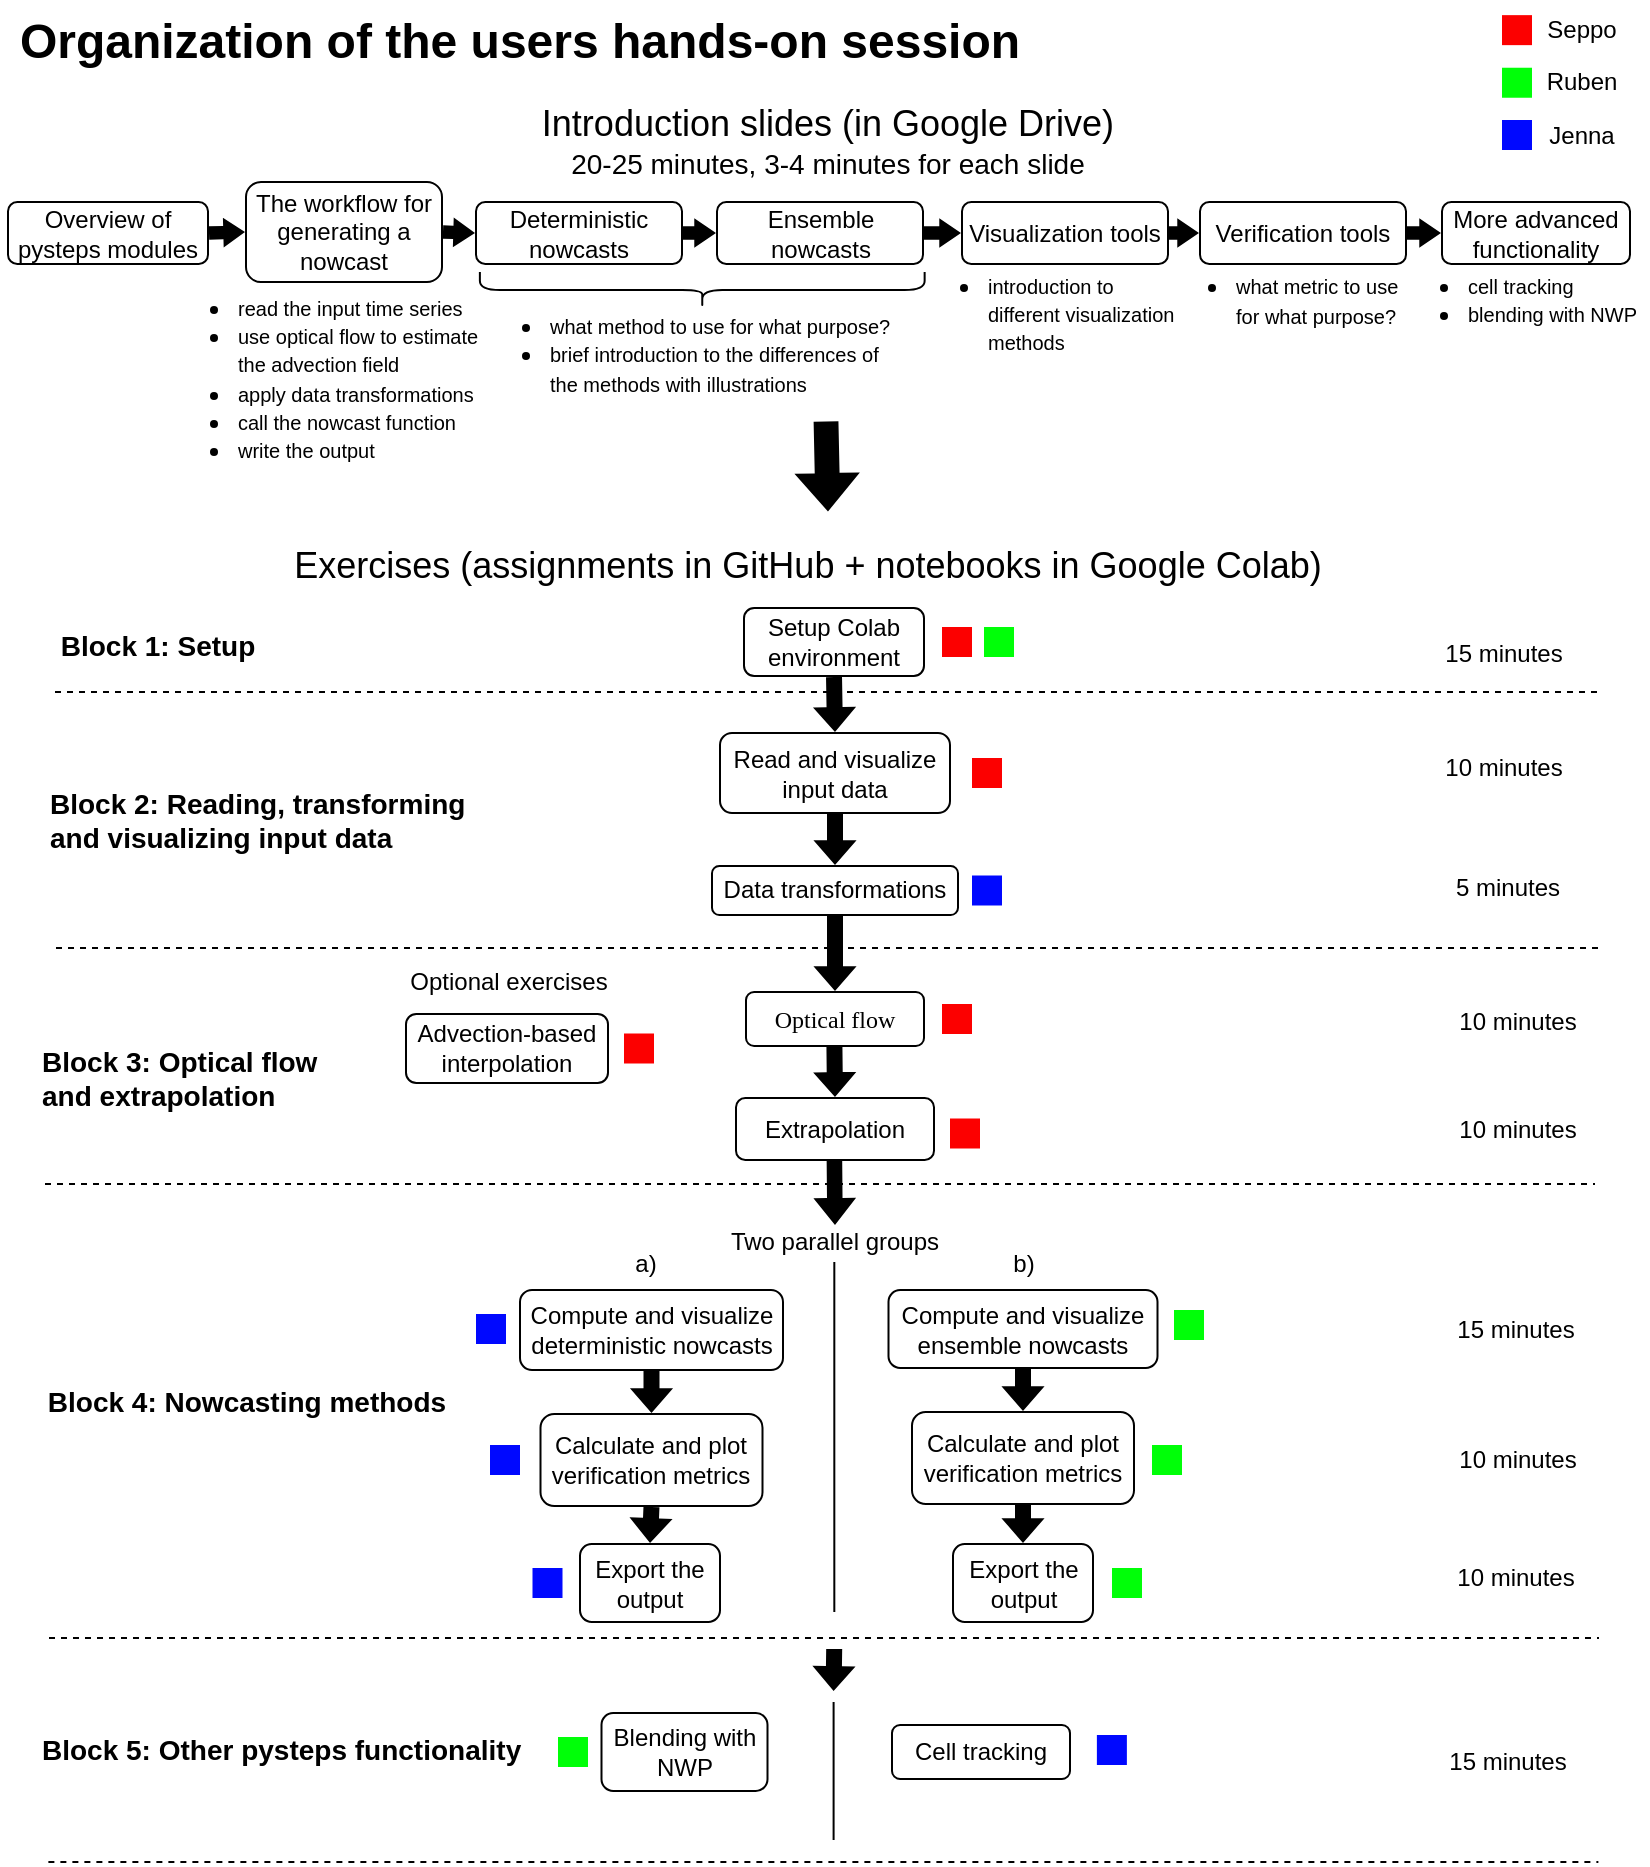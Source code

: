 <mxfile version="20.2.2" type="github">
  <diagram id="2dL3of6dWHD_wACcAEE4" name="Page-1">
    <mxGraphModel dx="1292" dy="723" grid="0" gridSize="10" guides="1" tooltips="1" connect="1" arrows="1" fold="1" page="1" pageScale="1" pageWidth="827" pageHeight="1169" math="0" shadow="0">
      <root>
        <mxCell id="0" />
        <mxCell id="1" parent="0" />
        <mxCell id="Orm7u1N182ISBqQRKi2e-1" value="&lt;font face=&quot;Arial&quot;&gt;Read and visualize input data&lt;/font&gt;" style="rounded=1;whiteSpace=wrap;html=1;" parent="1" vertex="1">
          <mxGeometry x="360" y="366.5" width="115" height="40" as="geometry" />
        </mxCell>
        <mxCell id="Orm7u1N182ISBqQRKi2e-2" value="&lt;font face=&quot;Arial&quot;&gt;Setup Colab environment&lt;/font&gt;" style="rounded=1;whiteSpace=wrap;html=1;" parent="1" vertex="1">
          <mxGeometry x="372" y="304" width="90" height="34" as="geometry" />
        </mxCell>
        <mxCell id="Orm7u1N182ISBqQRKi2e-3" value="&lt;font face=&quot;Verdana&quot;&gt;Optical flow&lt;/font&gt;" style="rounded=1;whiteSpace=wrap;html=1;" parent="1" vertex="1">
          <mxGeometry x="373" y="496" width="89" height="27" as="geometry" />
        </mxCell>
        <mxCell id="Orm7u1N182ISBqQRKi2e-4" value="&lt;font face=&quot;Arial&quot;&gt;Extrapolation&lt;/font&gt;" style="rounded=1;whiteSpace=wrap;html=1;" parent="1" vertex="1">
          <mxGeometry x="368" y="549" width="99" height="31" as="geometry" />
        </mxCell>
        <mxCell id="Orm7u1N182ISBqQRKi2e-5" value="&lt;font face=&quot;Arial&quot;&gt;Compute and visualize deterministic nowcasts&lt;/font&gt;" style="rounded=1;whiteSpace=wrap;html=1;" parent="1" vertex="1">
          <mxGeometry x="260" y="645" width="131.5" height="40" as="geometry" />
        </mxCell>
        <mxCell id="Orm7u1N182ISBqQRKi2e-6" value="&lt;font face=&quot;Arial&quot;&gt;Compute and visualize ensemble nowcasts&lt;/font&gt;" style="rounded=1;whiteSpace=wrap;html=1;" parent="1" vertex="1">
          <mxGeometry x="444.25" y="645" width="134.5" height="39" as="geometry" />
        </mxCell>
        <mxCell id="Orm7u1N182ISBqQRKi2e-7" value="&lt;font face=&quot;Arial&quot;&gt;Blending with NWP&lt;/font&gt;" style="rounded=1;whiteSpace=wrap;html=1;" parent="1" vertex="1">
          <mxGeometry x="300.75" y="856.5" width="83" height="39" as="geometry" />
        </mxCell>
        <mxCell id="Orm7u1N182ISBqQRKi2e-11" value="&lt;b&gt;&lt;font style=&quot;font-size: 24px;&quot; face=&quot;Arial&quot;&gt;Organization of the users hands-on session&lt;/font&gt;&lt;/b&gt;" style="text;html=1;strokeColor=none;fillColor=none;align=center;verticalAlign=middle;whiteSpace=wrap;rounded=0;fontFamily=Times New Roman;" parent="1" vertex="1">
          <mxGeometry width="520" height="41" as="geometry" />
        </mxCell>
        <mxCell id="Orm7u1N182ISBqQRKi2e-17" value="" style="endArrow=none;html=1;rounded=0;fontFamily=Times New Roman;fontSize=18;dashed=1;" parent="1" edge="1">
          <mxGeometry width="50" height="50" relative="1" as="geometry">
            <mxPoint x="28" y="474" as="sourcePoint" />
            <mxPoint x="801" y="474" as="targetPoint" />
          </mxGeometry>
        </mxCell>
        <mxCell id="Orm7u1N182ISBqQRKi2e-18" value="" style="endArrow=none;html=1;rounded=0;fontFamily=Times New Roman;fontSize=18;dashed=1;" parent="1" edge="1">
          <mxGeometry width="50" height="50" relative="1" as="geometry">
            <mxPoint x="22.5" y="592" as="sourcePoint" />
            <mxPoint x="797.5" y="592" as="targetPoint" />
          </mxGeometry>
        </mxCell>
        <mxCell id="Orm7u1N182ISBqQRKi2e-19" value="&lt;font face=&quot;Arial&quot;&gt;Calculate and plot verification metrics&lt;br&gt;&lt;/font&gt;" style="rounded=1;whiteSpace=wrap;html=1;" parent="1" vertex="1">
          <mxGeometry x="270.25" y="707" width="111" height="46" as="geometry" />
        </mxCell>
        <mxCell id="Orm7u1N182ISBqQRKi2e-20" value="" style="endArrow=none;html=1;rounded=0;fontFamily=Times New Roman;fontSize=18;" parent="1" edge="1">
          <mxGeometry width="50" height="50" relative="1" as="geometry">
            <mxPoint x="417.16" y="806" as="sourcePoint" />
            <mxPoint x="417.16" y="631" as="targetPoint" />
          </mxGeometry>
        </mxCell>
        <mxCell id="Orm7u1N182ISBqQRKi2e-21" value="&lt;font face=&quot;Arial&quot;&gt;Calculate and plot verification metrics&lt;br&gt;&lt;/font&gt;" style="rounded=1;whiteSpace=wrap;html=1;" parent="1" vertex="1">
          <mxGeometry x="456" y="706" width="111" height="46" as="geometry" />
        </mxCell>
        <mxCell id="Orm7u1N182ISBqQRKi2e-22" value="" style="shape=flexArrow;endArrow=classic;html=1;rounded=0;fontFamily=Times New Roman;fontSize=18;fillColor=#000000;strokeColor=none;width=8;endSize=3.811;endWidth=12.571;entryX=0.5;entryY=0;entryDx=0;entryDy=0;exitX=0.5;exitY=1;exitDx=0;exitDy=0;" parent="1" source="Orm7u1N182ISBqQRKi2e-2" target="Orm7u1N182ISBqQRKi2e-1" edge="1">
          <mxGeometry width="50" height="50" relative="1" as="geometry">
            <mxPoint x="419.71" y="337" as="sourcePoint" />
            <mxPoint x="419.71" y="366.5" as="targetPoint" />
          </mxGeometry>
        </mxCell>
        <mxCell id="Orm7u1N182ISBqQRKi2e-23" value="" style="shape=flexArrow;endArrow=classic;html=1;rounded=0;fontFamily=Times New Roman;fontSize=18;fillColor=#000000;strokeColor=none;width=8;endSize=3.811;endWidth=12.571;entryX=0.5;entryY=0;entryDx=0;entryDy=0;exitX=0.5;exitY=1;exitDx=0;exitDy=0;" parent="1" source="Orm7u1N182ISBqQRKi2e-66" target="Orm7u1N182ISBqQRKi2e-3" edge="1">
          <mxGeometry width="50" height="50" relative="1" as="geometry">
            <mxPoint x="417.21" y="462" as="sourcePoint" />
            <mxPoint x="417.21" y="491.5" as="targetPoint" />
          </mxGeometry>
        </mxCell>
        <mxCell id="Orm7u1N182ISBqQRKi2e-25" value="" style="shape=flexArrow;endArrow=classic;html=1;rounded=0;fontFamily=Times New Roman;fontSize=18;fillColor=#000000;strokeColor=none;width=8;endSize=3.811;endWidth=12.571;entryX=0.5;entryY=0;entryDx=0;entryDy=0;" parent="1" target="Orm7u1N182ISBqQRKi2e-4" edge="1">
          <mxGeometry width="50" height="50" relative="1" as="geometry">
            <mxPoint x="417.21" y="523" as="sourcePoint" />
            <mxPoint x="418" y="548" as="targetPoint" />
          </mxGeometry>
        </mxCell>
        <mxCell id="Orm7u1N182ISBqQRKi2e-26" value="" style="shape=flexArrow;endArrow=classic;html=1;rounded=0;fontFamily=Times New Roman;fontSize=18;fillColor=#000000;strokeColor=none;width=7.778;endSize=4.175;endWidth=12.571;entryX=0.5;entryY=0;entryDx=0;entryDy=0;" parent="1" target="Orm7u1N182ISBqQRKi2e-91" edge="1">
          <mxGeometry width="50" height="50" relative="1" as="geometry">
            <mxPoint x="417.21" y="580" as="sourcePoint" />
            <mxPoint x="417" y="616" as="targetPoint" />
          </mxGeometry>
        </mxCell>
        <mxCell id="Orm7u1N182ISBqQRKi2e-27" value="" style="endArrow=none;html=1;rounded=0;fontFamily=Times New Roman;fontSize=18;dashed=1;" parent="1" edge="1">
          <mxGeometry width="50" height="50" relative="1" as="geometry">
            <mxPoint x="24.5" y="819" as="sourcePoint" />
            <mxPoint x="799.5" y="819" as="targetPoint" />
          </mxGeometry>
        </mxCell>
        <mxCell id="Orm7u1N182ISBqQRKi2e-28" value="" style="shape=flexArrow;endArrow=classic;html=1;rounded=0;fontFamily=Times New Roman;fontSize=18;fillColor=#000000;strokeColor=none;width=8;endSize=3.811;endWidth=12.571;exitX=0.5;exitY=1;exitDx=0;exitDy=0;entryX=0.5;entryY=0;entryDx=0;entryDy=0;" parent="1" source="Orm7u1N182ISBqQRKi2e-6" target="Orm7u1N182ISBqQRKi2e-21" edge="1">
          <mxGeometry width="50" height="50" relative="1" as="geometry">
            <mxPoint x="544" y="692" as="sourcePoint" />
            <mxPoint x="550" y="703" as="targetPoint" />
          </mxGeometry>
        </mxCell>
        <mxCell id="Orm7u1N182ISBqQRKi2e-29" value="" style="shape=flexArrow;endArrow=classic;html=1;rounded=0;fontFamily=Times New Roman;fontSize=18;fillColor=#000000;strokeColor=none;width=8;endSize=3.811;endWidth=12.571;entryX=0.5;entryY=0;entryDx=0;entryDy=0;exitX=0.5;exitY=1;exitDx=0;exitDy=0;" parent="1" source="Orm7u1N182ISBqQRKi2e-5" target="Orm7u1N182ISBqQRKi2e-19" edge="1">
          <mxGeometry width="50" height="50" relative="1" as="geometry">
            <mxPoint x="355" y="693" as="sourcePoint" />
            <mxPoint x="356" y="707" as="targetPoint" />
          </mxGeometry>
        </mxCell>
        <mxCell id="Orm7u1N182ISBqQRKi2e-30" value="&lt;font style=&quot;font-size: 18px;&quot; face=&quot;Arial&quot;&gt;Exercises (assignments in GitHub + notebooks in Google Colab)&lt;br&gt;&lt;/font&gt;" style="text;html=1;strokeColor=none;fillColor=none;align=center;verticalAlign=middle;whiteSpace=wrap;rounded=0;fontFamily=Times New Roman;" parent="1" vertex="1">
          <mxGeometry x="134" y="267" width="539.75" height="31.25" as="geometry" />
        </mxCell>
        <mxCell id="Orm7u1N182ISBqQRKi2e-31" value="&lt;div&gt;&lt;font style=&quot;font-size: 18px;&quot; face=&quot;Arial&quot;&gt;Introduction slides (in Google Drive)&lt;/font&gt;&lt;/div&gt;&lt;div&gt;&lt;font style=&quot;font-size: 14px;&quot; face=&quot;Arial&quot;&gt;20-25 minutes, 3-4 minutes for each slide&lt;/font&gt;&lt;/div&gt;" style="text;html=1;strokeColor=none;fillColor=none;align=center;verticalAlign=middle;whiteSpace=wrap;rounded=0;fontFamily=Times New Roman;" parent="1" vertex="1">
          <mxGeometry x="241" y="51" width="346" height="40" as="geometry" />
        </mxCell>
        <mxCell id="Orm7u1N182ISBqQRKi2e-32" value="&lt;font face=&quot;Arial&quot;&gt;Overview of pysteps modules&lt;/font&gt;" style="rounded=1;whiteSpace=wrap;html=1;" parent="1" vertex="1">
          <mxGeometry x="4" y="101" width="100" height="31" as="geometry" />
        </mxCell>
        <mxCell id="Orm7u1N182ISBqQRKi2e-33" value="" style="shape=flexArrow;endArrow=classic;html=1;rounded=0;fontFamily=Times New Roman;fontSize=18;fillColor=#000000;strokeColor=none;width=6.667;endSize=3.286;endWidth=7.2;exitX=1;exitY=0.5;exitDx=0;exitDy=0;entryX=0;entryY=0.5;entryDx=0;entryDy=0;startSize=3.286;" parent="1" source="Orm7u1N182ISBqQRKi2e-32" target="Orm7u1N182ISBqQRKi2e-34" edge="1">
          <mxGeometry width="50" height="50" relative="1" as="geometry">
            <mxPoint x="167.25" y="100" as="sourcePoint" />
            <mxPoint x="129" y="117" as="targetPoint" />
          </mxGeometry>
        </mxCell>
        <mxCell id="Orm7u1N182ISBqQRKi2e-34" value="&lt;font face=&quot;Arial&quot;&gt;The workflow for generating a nowcast&lt;/font&gt;" style="rounded=1;whiteSpace=wrap;html=1;" parent="1" vertex="1">
          <mxGeometry x="123" y="91" width="98" height="50" as="geometry" />
        </mxCell>
        <mxCell id="Orm7u1N182ISBqQRKi2e-35" value="&lt;font face=&quot;Arial&quot;&gt;Deterministic nowcasts&lt;/font&gt;" style="rounded=1;whiteSpace=wrap;html=1;" parent="1" vertex="1">
          <mxGeometry x="238" y="101" width="103" height="31" as="geometry" />
        </mxCell>
        <mxCell id="Orm7u1N182ISBqQRKi2e-38" value="&lt;font face=&quot;Arial&quot;&gt;Ensemble nowcasts&lt;br&gt;&lt;/font&gt;" style="rounded=1;whiteSpace=wrap;html=1;" parent="1" vertex="1">
          <mxGeometry x="358.5" y="101" width="103" height="31" as="geometry" />
        </mxCell>
        <mxCell id="Orm7u1N182ISBqQRKi2e-40" value="&lt;font face=&quot;Arial&quot;&gt;Visualization tools&lt;/font&gt;" style="rounded=1;whiteSpace=wrap;html=1;" parent="1" vertex="1">
          <mxGeometry x="481" y="101" width="103" height="31" as="geometry" />
        </mxCell>
        <mxCell id="Orm7u1N182ISBqQRKi2e-43" value="&lt;font face=&quot;Arial&quot;&gt;Verification tools&lt;/font&gt;" style="rounded=1;whiteSpace=wrap;html=1;" parent="1" vertex="1">
          <mxGeometry x="600" y="101" width="103" height="31" as="geometry" />
        </mxCell>
        <mxCell id="Orm7u1N182ISBqQRKi2e-46" value="&lt;ul&gt;&lt;li&gt;&lt;font style=&quot;font-size: 10px;&quot; face=&quot;Arial&quot;&gt;read the input time series&lt;br&gt;&lt;/font&gt;&lt;/li&gt;&lt;li&gt;&lt;font style=&quot;font-size: 10px;&quot; size=&quot;3&quot; face=&quot;Arial&quot;&gt;use optical flow to estimate the advection field&lt;/font&gt;&lt;/li&gt;&lt;li&gt;&lt;font style=&quot;font-size: 10px;&quot; size=&quot;3&quot; face=&quot;Arial&quot;&gt;apply data transformations&lt;br&gt;&lt;/font&gt;&lt;/li&gt;&lt;li&gt;&lt;font style=&quot;font-size: 10px;&quot; size=&quot;3&quot; face=&quot;Arial&quot;&gt;call the nowcast function&lt;br&gt;&lt;/font&gt;&lt;/li&gt;&lt;li&gt;&lt;font style=&quot;font-size: 10px;&quot; size=&quot;3&quot; face=&quot;Arial&quot;&gt;write the output&lt;br&gt;&lt;/font&gt;&lt;/li&gt;&lt;/ul&gt;" style="text;strokeColor=none;fillColor=none;html=1;whiteSpace=wrap;verticalAlign=middle;overflow=hidden;fontFamily=Times New Roman;fontSize=12;" parent="1" vertex="1">
          <mxGeometry x="77" y="132" width="164" height="106" as="geometry" />
        </mxCell>
        <mxCell id="Orm7u1N182ISBqQRKi2e-49" value="" style="shape=flexArrow;endArrow=classic;html=1;rounded=0;fontFamily=Times New Roman;fontSize=18;fillColor=#000000;strokeColor=none;width=8;endSize=3.811;endWidth=12.571;" parent="1" edge="1">
          <mxGeometry width="50" height="50" relative="1" as="geometry">
            <mxPoint x="417.1" y="824" as="sourcePoint" />
            <mxPoint x="416.8" y="846" as="targetPoint" />
          </mxGeometry>
        </mxCell>
        <mxCell id="Orm7u1N182ISBqQRKi2e-50" value="&lt;font face=&quot;Arial&quot;&gt;More advanced functionality&lt;/font&gt;" style="rounded=1;whiteSpace=wrap;html=1;" parent="1" vertex="1">
          <mxGeometry x="721" y="101" width="94" height="31" as="geometry" />
        </mxCell>
        <mxCell id="Orm7u1N182ISBqQRKi2e-57" value="" style="shape=flexArrow;endArrow=classic;html=1;rounded=0;fontFamily=Times New Roman;fontSize=18;fillColor=#000000;strokeColor=none;width=6.667;endSize=3.286;endWidth=7.2;entryX=0;entryY=0.5;entryDx=0;entryDy=0;startSize=3.286;exitX=1;exitY=0.5;exitDx=0;exitDy=0;" parent="1" source="Orm7u1N182ISBqQRKi2e-34" target="Orm7u1N182ISBqQRKi2e-35" edge="1">
          <mxGeometry width="50" height="50" relative="1" as="geometry">
            <mxPoint x="232" y="80" as="sourcePoint" />
            <mxPoint x="129" y="126.5" as="targetPoint" />
          </mxGeometry>
        </mxCell>
        <mxCell id="Orm7u1N182ISBqQRKi2e-58" value="" style="shape=flexArrow;endArrow=classic;html=1;rounded=0;fontFamily=Times New Roman;fontSize=18;fillColor=#000000;strokeColor=none;width=6.667;endSize=3.286;endWidth=7.2;startSize=3.286;entryX=0;entryY=0.5;entryDx=0;entryDy=0;" parent="1" source="Orm7u1N182ISBqQRKi2e-35" target="Orm7u1N182ISBqQRKi2e-38" edge="1">
          <mxGeometry width="50" height="50" relative="1" as="geometry">
            <mxPoint x="360" y="154" as="sourcePoint" />
            <mxPoint x="352" y="173" as="targetPoint" />
          </mxGeometry>
        </mxCell>
        <mxCell id="Orm7u1N182ISBqQRKi2e-61" value="" style="shape=flexArrow;endArrow=classic;html=1;rounded=0;fontFamily=Times New Roman;fontSize=18;fillColor=#000000;strokeColor=none;width=6.667;endSize=3.286;endWidth=7.2;startSize=3.286;entryX=0;entryY=0.5;entryDx=0;entryDy=0;exitX=1;exitY=0.5;exitDx=0;exitDy=0;" parent="1" source="Orm7u1N182ISBqQRKi2e-38" target="Orm7u1N182ISBqQRKi2e-40" edge="1">
          <mxGeometry width="50" height="50" relative="1" as="geometry">
            <mxPoint x="469" y="160" as="sourcePoint" />
            <mxPoint x="365.75" y="126.5" as="targetPoint" />
          </mxGeometry>
        </mxCell>
        <mxCell id="Orm7u1N182ISBqQRKi2e-62" value="" style="shape=flexArrow;endArrow=classic;html=1;rounded=0;fontFamily=Times New Roman;fontSize=18;fillColor=#000000;strokeColor=none;width=6.667;endSize=3.286;endWidth=7.2;startSize=3.286;entryX=0;entryY=0.5;entryDx=0;entryDy=0;exitX=1;exitY=0.5;exitDx=0;exitDy=0;" parent="1" source="Orm7u1N182ISBqQRKi2e-40" target="Orm7u1N182ISBqQRKi2e-43" edge="1">
          <mxGeometry width="50" height="50" relative="1" as="geometry">
            <mxPoint x="593" y="185" as="sourcePoint" />
            <mxPoint x="486.75" y="126.5" as="targetPoint" />
          </mxGeometry>
        </mxCell>
        <mxCell id="Orm7u1N182ISBqQRKi2e-63" value="" style="shape=flexArrow;endArrow=classic;html=1;rounded=0;fontFamily=Times New Roman;fontSize=18;fillColor=#000000;strokeColor=none;width=6.667;endSize=3.286;endWidth=7.2;startSize=3.286;entryX=0;entryY=0.5;entryDx=0;entryDy=0;exitX=1;exitY=0.5;exitDx=0;exitDy=0;" parent="1" source="Orm7u1N182ISBqQRKi2e-43" target="Orm7u1N182ISBqQRKi2e-50" edge="1">
          <mxGeometry width="50" height="50" relative="1" as="geometry">
            <mxPoint x="758" y="199" as="sourcePoint" />
            <mxPoint x="610" y="126.5" as="targetPoint" />
          </mxGeometry>
        </mxCell>
        <mxCell id="Orm7u1N182ISBqQRKi2e-64" value="&lt;ul&gt;&lt;li&gt;&lt;font style=&quot;font-size: 10px;&quot; face=&quot;Arial&quot;&gt;what method to use for what purpose?&lt;/font&gt;&lt;/li&gt;&lt;li&gt;&lt;font style=&quot;font-size: 10px;&quot; size=&quot;3&quot; face=&quot;Arial&quot;&gt;brief introduction to the differences of the methods with illustrations&lt;br&gt;&lt;/font&gt;&lt;/li&gt;&lt;/ul&gt;" style="text;strokeColor=none;fillColor=none;html=1;whiteSpace=wrap;verticalAlign=middle;overflow=hidden;fontFamily=Times New Roman;fontSize=12;" parent="1" vertex="1">
          <mxGeometry x="233" y="128" width="213" height="98" as="geometry" />
        </mxCell>
        <mxCell id="Orm7u1N182ISBqQRKi2e-66" value="&lt;font face=&quot;Arial&quot;&gt;Data transformations&lt;/font&gt;" style="rounded=1;whiteSpace=wrap;html=1;" parent="1" vertex="1">
          <mxGeometry x="356" y="433" width="123" height="24.5" as="geometry" />
        </mxCell>
        <mxCell id="Orm7u1N182ISBqQRKi2e-68" value="" style="shape=flexArrow;endArrow=classic;html=1;rounded=0;fontFamily=Times New Roman;fontSize=18;fillColor=#000000;strokeColor=none;width=8;endSize=3.811;endWidth=12.571;entryX=0.5;entryY=0;entryDx=0;entryDy=0;exitX=0.5;exitY=1;exitDx=0;exitDy=0;" parent="1" source="Orm7u1N182ISBqQRKi2e-1" target="Orm7u1N182ISBqQRKi2e-66" edge="1">
          <mxGeometry width="50" height="50" relative="1" as="geometry">
            <mxPoint x="427.5" y="346" as="sourcePoint" />
            <mxPoint x="427.5" y="376.5" as="targetPoint" />
          </mxGeometry>
        </mxCell>
        <mxCell id="Orm7u1N182ISBqQRKi2e-69" value="&lt;font style=&quot;font-size: 12px;&quot; face=&quot;Arial&quot;&gt;15 minutes&lt;/font&gt;" style="text;html=1;strokeColor=none;fillColor=none;align=center;verticalAlign=middle;whiteSpace=wrap;rounded=0;fontFamily=Times New Roman;fontSize=10;" parent="1" vertex="1">
          <mxGeometry x="711" y="313.5" width="82" height="27" as="geometry" />
        </mxCell>
        <mxCell id="Orm7u1N182ISBqQRKi2e-70" value="&lt;font style=&quot;font-size: 12px;&quot; face=&quot;Arial&quot;&gt;10 minutes&lt;/font&gt;" style="text;html=1;strokeColor=none;fillColor=none;align=center;verticalAlign=middle;whiteSpace=wrap;rounded=0;fontFamily=Times New Roman;fontSize=10;" parent="1" vertex="1">
          <mxGeometry x="711" y="370" width="82" height="27" as="geometry" />
        </mxCell>
        <mxCell id="Orm7u1N182ISBqQRKi2e-71" value="&lt;font style=&quot;font-size: 12px;&quot; face=&quot;Arial&quot;&gt;5 minutes&lt;/font&gt;" style="text;html=1;strokeColor=none;fillColor=none;align=center;verticalAlign=middle;whiteSpace=wrap;rounded=0;fontFamily=Times New Roman;fontSize=10;" parent="1" vertex="1">
          <mxGeometry x="713" y="430.5" width="82" height="27" as="geometry" />
        </mxCell>
        <mxCell id="Orm7u1N182ISBqQRKi2e-72" value="&lt;font style=&quot;font-size: 12px;&quot; face=&quot;Arial&quot;&gt;10 minutes&lt;/font&gt;" style="text;html=1;strokeColor=none;fillColor=none;align=center;verticalAlign=middle;whiteSpace=wrap;rounded=0;fontFamily=Times New Roman;fontSize=10;" parent="1" vertex="1">
          <mxGeometry x="717.5" y="497" width="82" height="27" as="geometry" />
        </mxCell>
        <mxCell id="Orm7u1N182ISBqQRKi2e-73" value="&lt;font style=&quot;font-size: 12px;&quot; face=&quot;Arial&quot;&gt;10 minutes&lt;/font&gt;" style="text;html=1;strokeColor=none;fillColor=none;align=center;verticalAlign=middle;whiteSpace=wrap;rounded=0;fontFamily=Times New Roman;fontSize=10;" parent="1" vertex="1">
          <mxGeometry x="717.5" y="551" width="82" height="27" as="geometry" />
        </mxCell>
        <mxCell id="Orm7u1N182ISBqQRKi2e-74" value="&lt;font style=&quot;font-size: 12px;&quot; face=&quot;Arial&quot;&gt;15 minutes&lt;/font&gt;" style="text;html=1;strokeColor=none;fillColor=none;align=center;verticalAlign=middle;whiteSpace=wrap;rounded=0;fontFamily=Times New Roman;fontSize=10;" parent="1" vertex="1">
          <mxGeometry x="717.19" y="651.5" width="82" height="27" as="geometry" />
        </mxCell>
        <mxCell id="Orm7u1N182ISBqQRKi2e-75" value="&lt;font style=&quot;font-size: 12px;&quot; face=&quot;Arial&quot;&gt;10 minutes&lt;/font&gt;" style="text;html=1;strokeColor=none;fillColor=none;align=center;verticalAlign=middle;whiteSpace=wrap;rounded=0;fontFamily=Times New Roman;fontSize=10;" parent="1" vertex="1">
          <mxGeometry x="717.5" y="716.5" width="82" height="27" as="geometry" />
        </mxCell>
        <mxCell id="Orm7u1N182ISBqQRKi2e-76" value="&lt;font style=&quot;font-size: 12px;&quot; face=&quot;Arial&quot;&gt;10 minutes&lt;/font&gt;" style="text;html=1;strokeColor=none;fillColor=none;align=center;verticalAlign=middle;whiteSpace=wrap;rounded=0;fontFamily=Times New Roman;fontSize=10;" parent="1" vertex="1">
          <mxGeometry x="717.19" y="775" width="82" height="27" as="geometry" />
        </mxCell>
        <mxCell id="Orm7u1N182ISBqQRKi2e-77" value="&lt;font style=&quot;font-size: 12px;&quot; face=&quot;Arial&quot;&gt;15 minutes&lt;/font&gt;" style="text;html=1;strokeColor=none;fillColor=none;align=center;verticalAlign=middle;whiteSpace=wrap;rounded=0;fontFamily=Times New Roman;fontSize=10;" parent="1" vertex="1">
          <mxGeometry x="713" y="867" width="82" height="27" as="geometry" />
        </mxCell>
        <mxCell id="Orm7u1N182ISBqQRKi2e-79" value="&lt;ul&gt;&lt;li&gt;&lt;font style=&quot;font-size: 10px;&quot; face=&quot;Arial&quot;&gt;what metric to use for what purpose?&lt;/font&gt;&lt;/li&gt;&lt;/ul&gt;" style="text;strokeColor=none;fillColor=none;html=1;whiteSpace=wrap;verticalAlign=middle;overflow=hidden;fontFamily=Times New Roman;fontSize=12;" parent="1" vertex="1">
          <mxGeometry x="576" y="119" width="135" height="62" as="geometry" />
        </mxCell>
        <mxCell id="Orm7u1N182ISBqQRKi2e-80" value="&lt;ul&gt;&lt;li&gt;&lt;font style=&quot;font-size: 10px;&quot; face=&quot;Arial&quot;&gt;introduction to different visualization methods&lt;br&gt;&lt;/font&gt;&lt;/li&gt;&lt;/ul&gt;" style="text;strokeColor=none;fillColor=none;html=1;whiteSpace=wrap;verticalAlign=middle;overflow=hidden;fontFamily=Times New Roman;fontSize=12;" parent="1" vertex="1">
          <mxGeometry x="452.25" y="121" width="143" height="62" as="geometry" />
        </mxCell>
        <mxCell id="Orm7u1N182ISBqQRKi2e-81" value="&lt;ul&gt;&lt;li&gt;&lt;font style=&quot;font-size: 10px;&quot; face=&quot;Arial&quot;&gt;cell tracking&lt;/font&gt;&lt;br&gt;&lt;/li&gt;&lt;li&gt;&lt;font style=&quot;font-size: 10px;&quot; face=&quot;Arial&quot;&gt;blending with NWP&lt;br&gt;&lt;/font&gt;&lt;/li&gt;&lt;/ul&gt;" style="text;strokeColor=none;fillColor=none;html=1;whiteSpace=wrap;verticalAlign=middle;overflow=hidden;fontFamily=Times New Roman;fontSize=12;" parent="1" vertex="1">
          <mxGeometry x="692.37" y="121" width="131.63" height="55" as="geometry" />
        </mxCell>
        <mxCell id="Orm7u1N182ISBqQRKi2e-82" value="" style="shape=curlyBracket;whiteSpace=wrap;html=1;rounded=1;flipH=1;fontFamily=Times New Roman;size=0.5;rotation=90;" parent="1" vertex="1">
          <mxGeometry x="342.13" y="33.87" width="18" height="222.38" as="geometry" />
        </mxCell>
        <mxCell id="Orm7u1N182ISBqQRKi2e-83" value="" style="rounded=0;whiteSpace=wrap;html=1;fontFamily=Arial;fontSize=10;strokeColor=none;fillColor=#FC0000;" parent="1" vertex="1">
          <mxGeometry x="751" y="7.57" width="15" height="15" as="geometry" />
        </mxCell>
        <mxCell id="Orm7u1N182ISBqQRKi2e-84" value="" style="rounded=0;whiteSpace=wrap;html=1;fontFamily=Arial;fontSize=10;strokeColor=none;fillColor=#0008FF;" parent="1" vertex="1">
          <mxGeometry x="751" y="60" width="15" height="15" as="geometry" />
        </mxCell>
        <mxCell id="Orm7u1N182ISBqQRKi2e-85" value="" style="rounded=0;whiteSpace=wrap;html=1;fontFamily=Arial;fontSize=10;strokeColor=none;fillColor=#00FF08;" parent="1" vertex="1">
          <mxGeometry x="751" y="33.87" width="15" height="15" as="geometry" />
        </mxCell>
        <mxCell id="Orm7u1N182ISBqQRKi2e-86" value="&lt;font style=&quot;font-size: 12px;&quot;&gt;Seppo&lt;/font&gt;" style="text;html=1;strokeColor=none;fillColor=none;align=center;verticalAlign=middle;whiteSpace=wrap;rounded=0;fontFamily=Arial;fontSize=10;" parent="1" vertex="1">
          <mxGeometry x="771" y="5" width="40" height="20.13" as="geometry" />
        </mxCell>
        <mxCell id="Orm7u1N182ISBqQRKi2e-87" value="&lt;font style=&quot;font-size: 12px;&quot;&gt;Ruben&lt;/font&gt;" style="text;html=1;strokeColor=none;fillColor=none;align=center;verticalAlign=middle;whiteSpace=wrap;rounded=0;fontFamily=Arial;fontSize=10;" parent="1" vertex="1">
          <mxGeometry x="771" y="31.3" width="40" height="20.13" as="geometry" />
        </mxCell>
        <mxCell id="Orm7u1N182ISBqQRKi2e-88" value="&lt;font style=&quot;font-size: 12px;&quot;&gt;Jenna&lt;/font&gt;" style="text;html=1;strokeColor=none;fillColor=none;align=center;verticalAlign=middle;whiteSpace=wrap;rounded=0;fontFamily=Arial;fontSize=10;" parent="1" vertex="1">
          <mxGeometry x="774" y="59.72" width="34" height="15.56" as="geometry" />
        </mxCell>
        <mxCell id="Orm7u1N182ISBqQRKi2e-89" value="" style="rounded=0;whiteSpace=wrap;html=1;fontFamily=Arial;fontSize=10;strokeColor=none;fillColor=#00FF08;" parent="1" vertex="1">
          <mxGeometry x="279" y="868.5" width="15" height="15" as="geometry" />
        </mxCell>
        <mxCell id="Orm7u1N182ISBqQRKi2e-90" value="" style="shape=flexArrow;endArrow=classic;html=1;rounded=0;fontFamily=Times New Roman;fontSize=18;fillColor=#000000;strokeColor=none;width=12.414;endSize=6.062;endWidth=19.31;exitX=0.5;exitY=1;exitDx=0;exitDy=0;" parent="1" edge="1">
          <mxGeometry width="50" height="50" relative="1" as="geometry">
            <mxPoint x="413" y="210.25" as="sourcePoint" />
            <mxPoint x="414" y="256.25" as="targetPoint" />
          </mxGeometry>
        </mxCell>
        <mxCell id="Orm7u1N182ISBqQRKi2e-91" value="&lt;font face=&quot;Arial&quot;&gt;Two parallel groups&lt;/font&gt;" style="text;html=1;strokeColor=none;fillColor=none;align=center;verticalAlign=middle;whiteSpace=wrap;rounded=0;fontFamily=Times New Roman;" parent="1" vertex="1">
          <mxGeometry x="364" y="613" width="107" height="16" as="geometry" />
        </mxCell>
        <mxCell id="Orm7u1N182ISBqQRKi2e-93" value="" style="endArrow=none;html=1;rounded=0;fontFamily=Times New Roman;fontSize=18;dashed=1;" parent="1" edge="1">
          <mxGeometry width="50" height="50" relative="1" as="geometry">
            <mxPoint x="27.5" y="346" as="sourcePoint" />
            <mxPoint x="800.5" y="346" as="targetPoint" />
          </mxGeometry>
        </mxCell>
        <mxCell id="Orm7u1N182ISBqQRKi2e-94" value="&lt;font face=&quot;Arial&quot;&gt;a)&lt;/font&gt;" style="text;html=1;strokeColor=none;fillColor=none;align=center;verticalAlign=middle;whiteSpace=wrap;rounded=0;fontFamily=Times New Roman;" parent="1" vertex="1">
          <mxGeometry x="310" y="624" width="26" height="16" as="geometry" />
        </mxCell>
        <mxCell id="Orm7u1N182ISBqQRKi2e-95" value="&lt;font face=&quot;Arial&quot;&gt;b)&lt;/font&gt;" style="text;html=1;strokeColor=none;fillColor=none;align=center;verticalAlign=middle;whiteSpace=wrap;rounded=0;fontFamily=Times New Roman;" parent="1" vertex="1">
          <mxGeometry x="498.5" y="624" width="26" height="16" as="geometry" />
        </mxCell>
        <mxCell id="ZOstuv5nGUSCnWHldueg-3" value="" style="rounded=0;whiteSpace=wrap;html=1;fontFamily=Arial;fontSize=10;strokeColor=none;fillColor=#0008FF;" parent="1" vertex="1">
          <mxGeometry x="245" y="722.5" width="15" height="15" as="geometry" />
        </mxCell>
        <mxCell id="ZOstuv5nGUSCnWHldueg-4" value="" style="rounded=0;whiteSpace=wrap;html=1;fontFamily=Arial;fontSize=10;strokeColor=none;fillColor=#0008FF;" parent="1" vertex="1">
          <mxGeometry x="238" y="657" width="15" height="15" as="geometry" />
        </mxCell>
        <mxCell id="ZOstuv5nGUSCnWHldueg-5" value="" style="rounded=0;whiteSpace=wrap;html=1;fontFamily=Arial;fontSize=10;strokeColor=none;fillColor=#00FF08;" parent="1" vertex="1">
          <mxGeometry x="587" y="655" width="15" height="15" as="geometry" />
        </mxCell>
        <mxCell id="ZOstuv5nGUSCnWHldueg-6" value="" style="rounded=0;whiteSpace=wrap;html=1;fontFamily=Arial;fontSize=10;strokeColor=none;fillColor=#00FF08;" parent="1" vertex="1">
          <mxGeometry x="576" y="722.5" width="15" height="15" as="geometry" />
        </mxCell>
        <mxCell id="ZOstuv5nGUSCnWHldueg-7" value="" style="rounded=0;whiteSpace=wrap;html=1;fontFamily=Arial;fontSize=10;strokeColor=none;fillColor=#FC0000;" parent="1" vertex="1">
          <mxGeometry x="471" y="502" width="15" height="15" as="geometry" />
        </mxCell>
        <mxCell id="ZOstuv5nGUSCnWHldueg-8" value="" style="rounded=0;whiteSpace=wrap;html=1;fontFamily=Arial;fontSize=10;strokeColor=none;fillColor=#FC0000;" parent="1" vertex="1">
          <mxGeometry x="475" y="559.25" width="15" height="15" as="geometry" />
        </mxCell>
        <mxCell id="ZOstuv5nGUSCnWHldueg-9" value="&lt;font face=&quot;Arial&quot;&gt;Export the output&lt;/font&gt;" style="rounded=1;whiteSpace=wrap;html=1;" parent="1" vertex="1">
          <mxGeometry x="476.5" y="772" width="70" height="39" as="geometry" />
        </mxCell>
        <mxCell id="ZOstuv5nGUSCnWHldueg-10" value="&lt;font face=&quot;Arial&quot;&gt;Export the output&lt;/font&gt;" style="rounded=1;whiteSpace=wrap;html=1;" parent="1" vertex="1">
          <mxGeometry x="290" y="772" width="70" height="39" as="geometry" />
        </mxCell>
        <mxCell id="cdKYpHv_BXalz-rKuTBW-1" value="" style="rounded=0;whiteSpace=wrap;html=1;fontFamily=Arial;fontSize=10;strokeColor=none;fillColor=#FC0000;" parent="1" vertex="1">
          <mxGeometry x="486" y="379" width="15" height="15" as="geometry" />
        </mxCell>
        <mxCell id="cdKYpHv_BXalz-rKuTBW-3" value="" style="rounded=0;whiteSpace=wrap;html=1;fontFamily=Arial;fontSize=10;strokeColor=none;fillColor=#0008FF;" parent="1" vertex="1">
          <mxGeometry x="266.25" y="784" width="15" height="15" as="geometry" />
        </mxCell>
        <mxCell id="cdKYpHv_BXalz-rKuTBW-4" value="" style="rounded=0;whiteSpace=wrap;html=1;fontFamily=Arial;fontSize=10;strokeColor=none;fillColor=#00FF08;" parent="1" vertex="1">
          <mxGeometry x="556" y="784" width="15" height="15" as="geometry" />
        </mxCell>
        <mxCell id="cdKYpHv_BXalz-rKuTBW-5" value="" style="shape=flexArrow;endArrow=classic;html=1;rounded=0;fontFamily=Times New Roman;fontSize=18;fillColor=#000000;strokeColor=none;width=8;endSize=3.811;endWidth=12.571;exitX=0.5;exitY=1;exitDx=0;exitDy=0;entryX=0.5;entryY=0;entryDx=0;entryDy=0;" parent="1" source="Orm7u1N182ISBqQRKi2e-21" target="ZOstuv5nGUSCnWHldueg-9" edge="1">
          <mxGeometry width="50" height="50" relative="1" as="geometry">
            <mxPoint x="521.5" y="694" as="sourcePoint" />
            <mxPoint x="521.5" y="717" as="targetPoint" />
          </mxGeometry>
        </mxCell>
        <mxCell id="cdKYpHv_BXalz-rKuTBW-6" value="" style="shape=flexArrow;endArrow=classic;html=1;rounded=0;fontFamily=Times New Roman;fontSize=18;fillColor=#000000;strokeColor=none;width=8;endSize=3.811;endWidth=12.571;exitX=0.5;exitY=1;exitDx=0;exitDy=0;entryX=0.5;entryY=0;entryDx=0;entryDy=0;" parent="1" source="Orm7u1N182ISBqQRKi2e-19" target="ZOstuv5nGUSCnWHldueg-10" edge="1">
          <mxGeometry width="50" height="50" relative="1" as="geometry">
            <mxPoint x="521.5" y="763" as="sourcePoint" />
            <mxPoint x="521.5" y="782" as="targetPoint" />
          </mxGeometry>
        </mxCell>
        <mxCell id="cdKYpHv_BXalz-rKuTBW-8" value="" style="rounded=0;whiteSpace=wrap;html=1;fontFamily=Arial;fontSize=10;strokeColor=none;fillColor=#FC0000;" parent="1" vertex="1">
          <mxGeometry x="471" y="313.5" width="15" height="15" as="geometry" />
        </mxCell>
        <mxCell id="cdKYpHv_BXalz-rKuTBW-9" value="" style="rounded=0;whiteSpace=wrap;html=1;fontFamily=Arial;fontSize=10;strokeColor=none;fillColor=#00FF08;" parent="1" vertex="1">
          <mxGeometry x="492" y="313.5" width="15" height="15" as="geometry" />
        </mxCell>
        <mxCell id="xCn_pxtUZpE1uZEFmkVX-1" value="&lt;font size=&quot;1&quot; face=&quot;Arial&quot;&gt;&lt;b style=&quot;font-size: 14px;&quot;&gt;Block 1: Setup&lt;/b&gt;&lt;/font&gt;" style="text;html=1;strokeColor=none;fillColor=none;align=center;verticalAlign=middle;whiteSpace=wrap;rounded=0;" vertex="1" parent="1">
          <mxGeometry x="24" y="310.5" width="110" height="24" as="geometry" />
        </mxCell>
        <mxCell id="xCn_pxtUZpE1uZEFmkVX-2" value="&lt;div align=&quot;left&quot;&gt;&lt;font size=&quot;1&quot; face=&quot;Arial&quot;&gt;&lt;b style=&quot;font-size: 14px;&quot;&gt;Block 2: Reading, transforming and visualizing input data&lt;/b&gt;&lt;/font&gt;&lt;br&gt;&lt;/div&gt;" style="text;html=1;strokeColor=none;fillColor=none;align=center;verticalAlign=middle;whiteSpace=wrap;rounded=0;" vertex="1" parent="1">
          <mxGeometry x="24" y="389.5" width="212" height="41" as="geometry" />
        </mxCell>
        <mxCell id="xCn_pxtUZpE1uZEFmkVX-3" value="&lt;font size=&quot;1&quot; face=&quot;Arial&quot;&gt;&lt;b style=&quot;font-size: 14px;&quot;&gt;Block 4: Nowcasting methods&lt;br&gt;&lt;/b&gt;&lt;/font&gt;" style="text;html=1;strokeColor=none;fillColor=none;align=center;verticalAlign=middle;whiteSpace=wrap;rounded=0;" vertex="1" parent="1">
          <mxGeometry x="19" y="690" width="209" height="21.5" as="geometry" />
        </mxCell>
        <mxCell id="xCn_pxtUZpE1uZEFmkVX-4" value="&lt;div align=&quot;left&quot;&gt;&lt;font size=&quot;1&quot; face=&quot;Arial&quot;&gt;&lt;b style=&quot;font-size: 14px;&quot;&gt;Block 5: Other pysteps functionality&lt;/b&gt;&lt;/font&gt;&lt;br&gt;&lt;/div&gt;" style="text;html=1;strokeColor=none;fillColor=none;align=left;verticalAlign=middle;whiteSpace=wrap;rounded=0;" vertex="1" parent="1">
          <mxGeometry x="19" y="859.5" width="253" height="30" as="geometry" />
        </mxCell>
        <mxCell id="xCn_pxtUZpE1uZEFmkVX-6" value="" style="endArrow=none;html=1;rounded=0;fontFamily=Times New Roman;fontSize=18;dashed=1;" edge="1" parent="1">
          <mxGeometry width="50" height="50" relative="1" as="geometry">
            <mxPoint x="24.19" y="931" as="sourcePoint" />
            <mxPoint x="799.19" y="931" as="targetPoint" />
          </mxGeometry>
        </mxCell>
        <mxCell id="xCn_pxtUZpE1uZEFmkVX-7" value="&lt;font face=&quot;Arial&quot;&gt;Cell tracking&lt;/font&gt;" style="rounded=1;whiteSpace=wrap;html=1;" vertex="1" parent="1">
          <mxGeometry x="446" y="862.5" width="89" height="27" as="geometry" />
        </mxCell>
        <mxCell id="xCn_pxtUZpE1uZEFmkVX-8" value="&lt;font face=&quot;Arial&quot;&gt;Advection-based interpolation&lt;/font&gt;" style="rounded=1;whiteSpace=wrap;html=1;" vertex="1" parent="1">
          <mxGeometry x="203" y="507" width="101" height="34.5" as="geometry" />
        </mxCell>
        <mxCell id="xCn_pxtUZpE1uZEFmkVX-9" value="" style="rounded=0;whiteSpace=wrap;html=1;fontFamily=Arial;fontSize=10;strokeColor=none;fillColor=#0008FF;" vertex="1" parent="1">
          <mxGeometry x="548.44" y="867.5" width="15" height="15" as="geometry" />
        </mxCell>
        <mxCell id="xCn_pxtUZpE1uZEFmkVX-10" value="" style="rounded=0;whiteSpace=wrap;html=1;fontFamily=Arial;fontSize=10;strokeColor=none;fillColor=#FC0000;" vertex="1" parent="1">
          <mxGeometry x="312" y="516.75" width="15" height="15" as="geometry" />
        </mxCell>
        <mxCell id="xCn_pxtUZpE1uZEFmkVX-12" value="&lt;font style=&quot;font-size: 12px;&quot; face=&quot;Arial&quot;&gt;&lt;span style=&quot;&quot;&gt;Optional exercises&lt;br&gt;&lt;/span&gt;&lt;/font&gt;" style="text;html=1;strokeColor=none;fillColor=none;align=center;verticalAlign=middle;whiteSpace=wrap;rounded=0;" vertex="1" parent="1">
          <mxGeometry x="201.69" y="480" width="104.75" height="22" as="geometry" />
        </mxCell>
        <mxCell id="xCn_pxtUZpE1uZEFmkVX-20" value="&lt;div align=&quot;left&quot;&gt;&lt;font size=&quot;1&quot; face=&quot;Arial&quot;&gt;&lt;b style=&quot;font-size: 14px;&quot;&gt;Block 3: Optical flow and extrapolation&lt;/b&gt;&lt;/font&gt;&lt;br&gt;&lt;/div&gt;" style="text;html=1;strokeColor=none;fillColor=none;align=left;verticalAlign=middle;whiteSpace=wrap;rounded=0;" vertex="1" parent="1">
          <mxGeometry x="19" y="521" width="147" height="35" as="geometry" />
        </mxCell>
        <mxCell id="xCn_pxtUZpE1uZEFmkVX-21" value="" style="endArrow=none;html=1;rounded=0;fontFamily=Times New Roman;fontSize=18;" edge="1" parent="1">
          <mxGeometry width="50" height="50" relative="1" as="geometry">
            <mxPoint x="416.8" y="920" as="sourcePoint" />
            <mxPoint x="416.8" y="851" as="targetPoint" />
          </mxGeometry>
        </mxCell>
        <mxCell id="xCn_pxtUZpE1uZEFmkVX-23" value="" style="rounded=0;whiteSpace=wrap;html=1;fontFamily=Arial;fontSize=10;strokeColor=none;fillColor=#0008FF;" vertex="1" parent="1">
          <mxGeometry x="486" y="437.75" width="15" height="15" as="geometry" />
        </mxCell>
      </root>
    </mxGraphModel>
  </diagram>
</mxfile>
